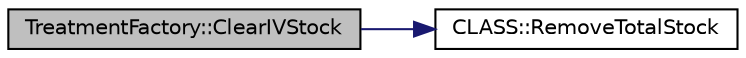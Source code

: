 digraph G
{
  edge [fontname="Helvetica",fontsize="10",labelfontname="Helvetica",labelfontsize="10"];
  node [fontname="Helvetica",fontsize="10",shape=record];
  rankdir="LR";
  Node1 [label="TreatmentFactory::ClearIVStock",height=0.2,width=0.4,color="black", fillcolor="grey75", style="filled" fontcolor="black"];
  Node1 -> Node2 [color="midnightblue",fontsize="10",style="solid",fontname="Helvetica"];
  Node2 [label="CLASS::RemoveTotalStock",height=0.2,width=0.4,color="black", fillcolor="white", style="filled",URL="$class_c_l_a_s_s.html#a3ae1c315ab87914c8e2c2ddea2d25a9d"];
}

